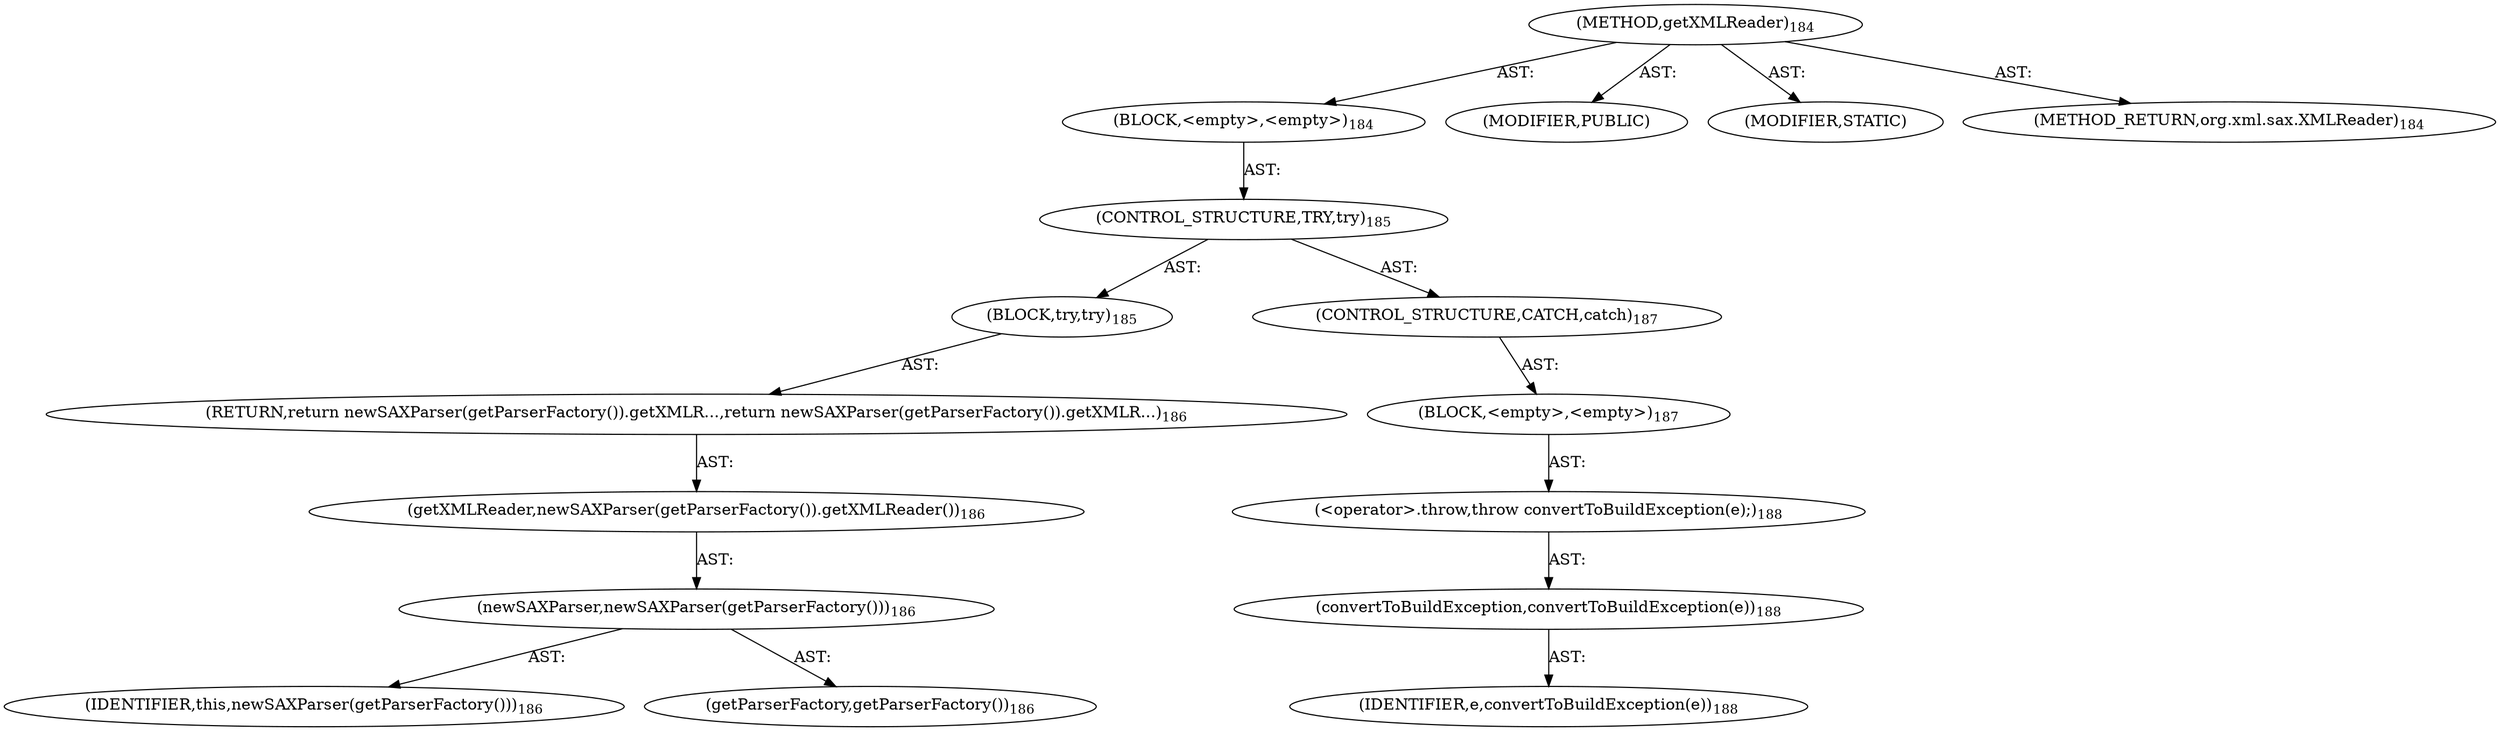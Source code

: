 digraph "getXMLReader" {  
"111669149700" [label = <(METHOD,getXMLReader)<SUB>184</SUB>> ]
"25769803787" [label = <(BLOCK,&lt;empty&gt;,&lt;empty&gt;)<SUB>184</SUB>> ]
"47244640262" [label = <(CONTROL_STRUCTURE,TRY,try)<SUB>185</SUB>> ]
"25769803788" [label = <(BLOCK,try,try)<SUB>185</SUB>> ]
"146028888068" [label = <(RETURN,return newSAXParser(getParserFactory()).getXMLR...,return newSAXParser(getParserFactory()).getXMLR...)<SUB>186</SUB>> ]
"30064771099" [label = <(getXMLReader,newSAXParser(getParserFactory()).getXMLReader())<SUB>186</SUB>> ]
"30064771100" [label = <(newSAXParser,newSAXParser(getParserFactory()))<SUB>186</SUB>> ]
"68719476744" [label = <(IDENTIFIER,this,newSAXParser(getParserFactory()))<SUB>186</SUB>> ]
"30064771101" [label = <(getParserFactory,getParserFactory())<SUB>186</SUB>> ]
"47244640263" [label = <(CONTROL_STRUCTURE,CATCH,catch)<SUB>187</SUB>> ]
"25769803789" [label = <(BLOCK,&lt;empty&gt;,&lt;empty&gt;)<SUB>187</SUB>> ]
"30064771102" [label = <(&lt;operator&gt;.throw,throw convertToBuildException(e);)<SUB>188</SUB>> ]
"30064771103" [label = <(convertToBuildException,convertToBuildException(e))<SUB>188</SUB>> ]
"68719476745" [label = <(IDENTIFIER,e,convertToBuildException(e))<SUB>188</SUB>> ]
"133143986192" [label = <(MODIFIER,PUBLIC)> ]
"133143986193" [label = <(MODIFIER,STATIC)> ]
"128849018884" [label = <(METHOD_RETURN,org.xml.sax.XMLReader)<SUB>184</SUB>> ]
  "111669149700" -> "25769803787"  [ label = "AST: "] 
  "111669149700" -> "133143986192"  [ label = "AST: "] 
  "111669149700" -> "133143986193"  [ label = "AST: "] 
  "111669149700" -> "128849018884"  [ label = "AST: "] 
  "25769803787" -> "47244640262"  [ label = "AST: "] 
  "47244640262" -> "25769803788"  [ label = "AST: "] 
  "47244640262" -> "47244640263"  [ label = "AST: "] 
  "25769803788" -> "146028888068"  [ label = "AST: "] 
  "146028888068" -> "30064771099"  [ label = "AST: "] 
  "30064771099" -> "30064771100"  [ label = "AST: "] 
  "30064771100" -> "68719476744"  [ label = "AST: "] 
  "30064771100" -> "30064771101"  [ label = "AST: "] 
  "47244640263" -> "25769803789"  [ label = "AST: "] 
  "25769803789" -> "30064771102"  [ label = "AST: "] 
  "30064771102" -> "30064771103"  [ label = "AST: "] 
  "30064771103" -> "68719476745"  [ label = "AST: "] 
}
